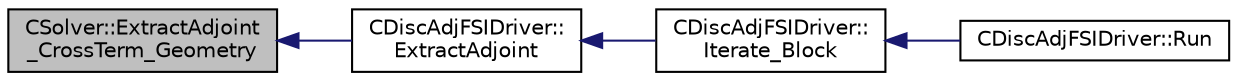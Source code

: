 digraph "CSolver::ExtractAdjoint_CrossTerm_Geometry"
{
  edge [fontname="Helvetica",fontsize="10",labelfontname="Helvetica",labelfontsize="10"];
  node [fontname="Helvetica",fontsize="10",shape=record];
  rankdir="LR";
  Node786 [label="CSolver::ExtractAdjoint\l_CrossTerm_Geometry",height=0.2,width=0.4,color="black", fillcolor="grey75", style="filled", fontcolor="black"];
  Node786 -> Node787 [dir="back",color="midnightblue",fontsize="10",style="solid",fontname="Helvetica"];
  Node787 [label="CDiscAdjFSIDriver::\lExtractAdjoint",height=0.2,width=0.4,color="black", fillcolor="white", style="filled",URL="$class_c_disc_adj_f_s_i_driver.html#a986314a1e89389146f3d57ef53a23167",tooltip="Extract the adjoint solution variables. "];
  Node787 -> Node788 [dir="back",color="midnightblue",fontsize="10",style="solid",fontname="Helvetica"];
  Node788 [label="CDiscAdjFSIDriver::\lIterate_Block",height=0.2,width=0.4,color="black", fillcolor="white", style="filled",URL="$class_c_disc_adj_f_s_i_driver.html#a84949f139fa795b7d34d6ff77e82eb5c",tooltip="Iterate a certain block for adjoint FSI - may be the whole set of variables or independent and subite..."];
  Node788 -> Node789 [dir="back",color="midnightblue",fontsize="10",style="solid",fontname="Helvetica"];
  Node789 [label="CDiscAdjFSIDriver::Run",height=0.2,width=0.4,color="black", fillcolor="white", style="filled",URL="$class_c_disc_adj_f_s_i_driver.html#a2e965d6e9c4dcfc296077cae225cab21",tooltip="Run a Discrete Adjoint iteration for the FSI problem. "];
}
